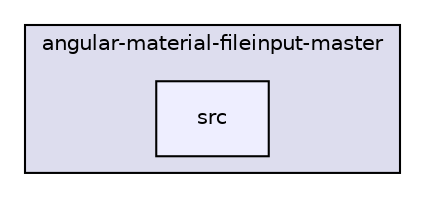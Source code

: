 digraph "libs/angular/angular-material-fileinput-master/src" {
  compound=true
  node [ fontsize="10", fontname="Helvetica"];
  edge [ labelfontsize="10", labelfontname="Helvetica"];
  subgraph clusterdir_e61747bd0128d8a782c36ae884c5dd16 {
    graph [ bgcolor="#ddddee", pencolor="black", label="angular-material-fileinput-master" fontname="Helvetica", fontsize="10", URL="dir_e61747bd0128d8a782c36ae884c5dd16.html"]
  dir_6f9e8be2691864e58796ccfa86ebed77 [shape=box, label="src", style="filled", fillcolor="#eeeeff", pencolor="black", URL="dir_6f9e8be2691864e58796ccfa86ebed77.html"];
  }
}
